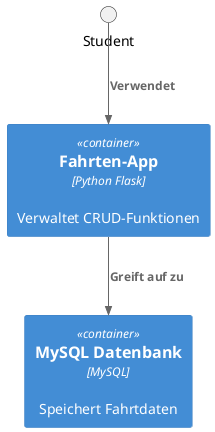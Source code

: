     container_diagram = """
    @startuml C4_Container
    !include <C4/C4_Container>

    Container(StudentApp, "Fahrten-App", "Python Flask", "Verwaltet CRUD-Funktionen")
    Container(DatabaseContainer, "MySQL Datenbank", "MySQL", "Speichert Fahrtdaten")
    Rel(Student, StudentApp, "Verwendet")
    Rel(StudentApp, DatabaseContainer, "Greift auf zu")
    @enduml
